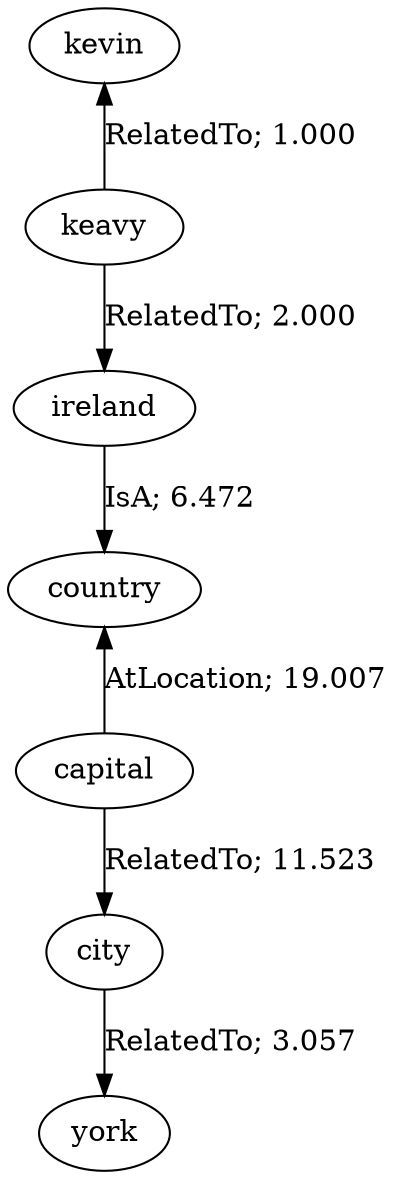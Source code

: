 // The path the concepts from "kevin" to "york".Path Length: 6; Weight Sum: 43.05911869214165; Average Weight: 7.176519782023608
digraph "7_a---kevin-york---PLen6_WSum43.059_WAvg7.177" {
	0 [label=kevin]
	1 [label=keavy]
	2 [label=ireland]
	3 [label=country]
	4 [label=capital]
	5 [label=city]
	6 [label=york]
	0 -> 1 [label="RelatedTo; 1.000" dir=back weight=1.000]
	1 -> 2 [label="RelatedTo; 2.000" dir=forward weight=2.000]
	2 -> 3 [label="IsA; 6.472" dir=forward weight=6.472]
	3 -> 4 [label="AtLocation; 19.007" dir=back weight=19.007]
	4 -> 5 [label="RelatedTo; 11.523" dir=forward weight=11.523]
	5 -> 6 [label="RelatedTo; 3.057" dir=forward weight=3.057]
}
